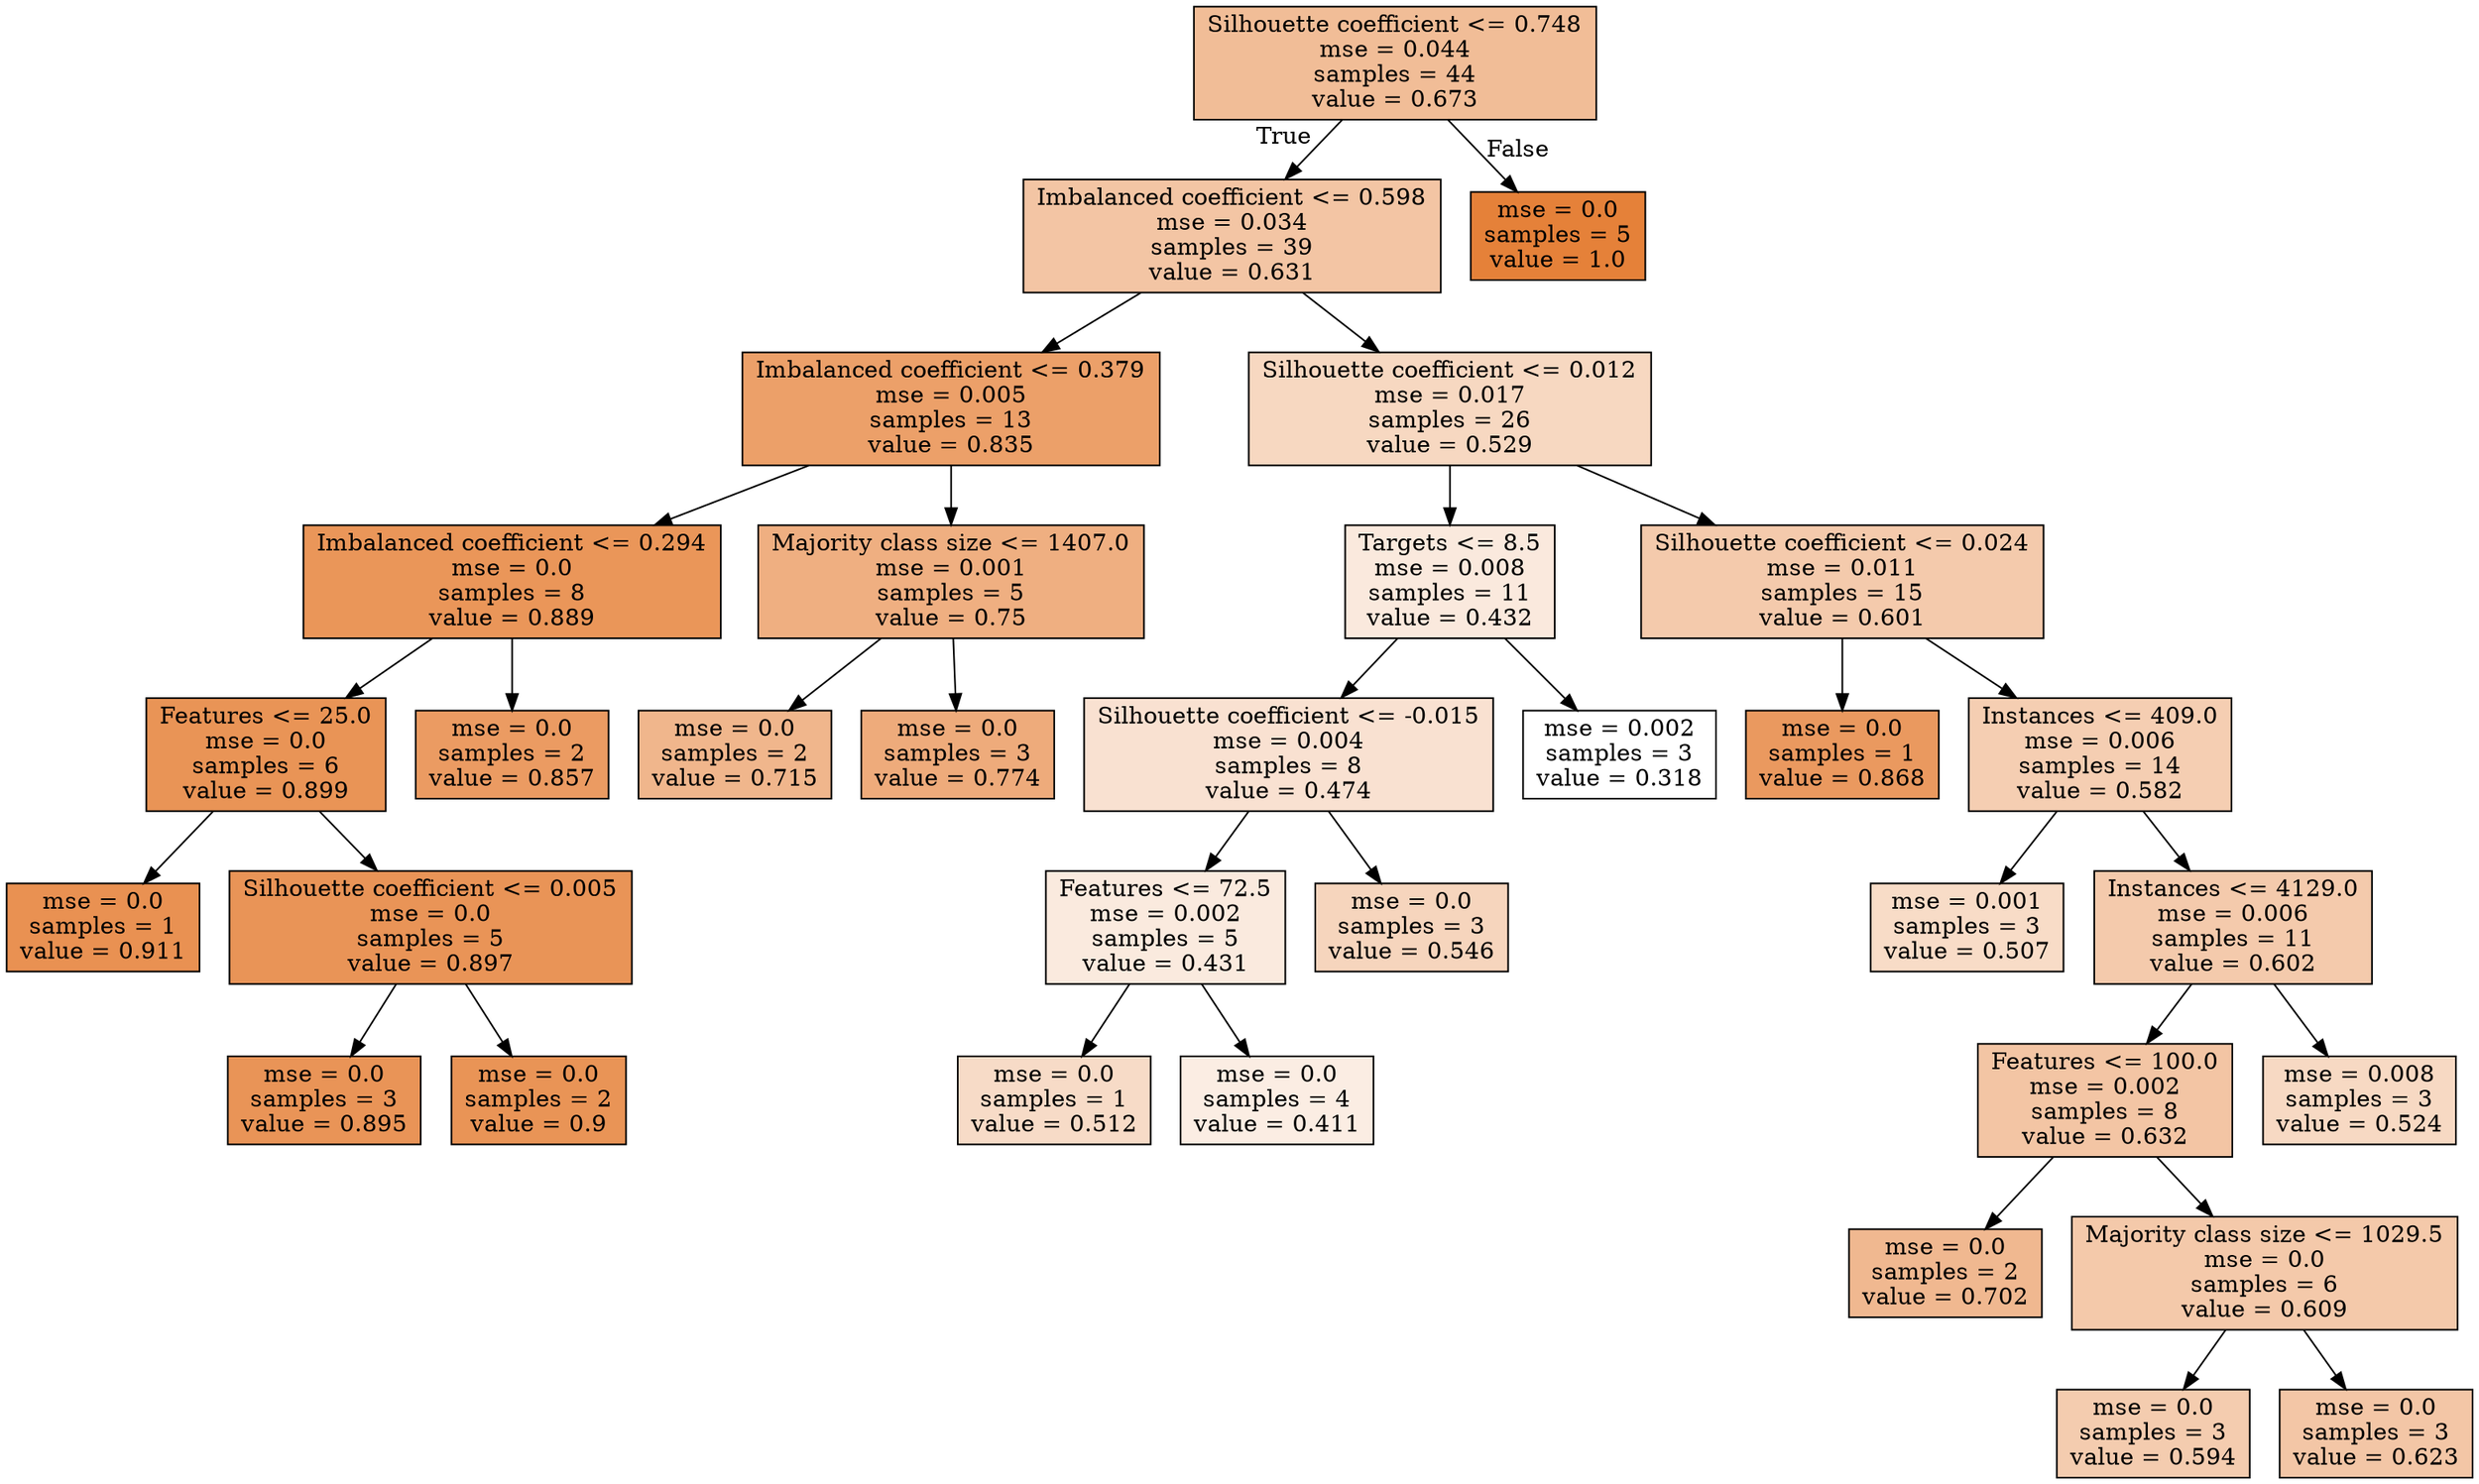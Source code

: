 digraph Tree {
node [shape=box, style="filled", color="black"] ;
0 [label="Silhouette coefficient <= 0.748\nmse = 0.044\nsamples = 44\nvalue = 0.673", fillcolor="#e5813985"] ;
1 [label="Imbalanced coefficient <= 0.598\nmse = 0.034\nsamples = 39\nvalue = 0.631", fillcolor="#e5813975"] ;
0 -> 1 [labeldistance=2.5, labelangle=45, headlabel="True"] ;
2 [label="Imbalanced coefficient <= 0.379\nmse = 0.005\nsamples = 13\nvalue = 0.835", fillcolor="#e58139c1"] ;
1 -> 2 ;
3 [label="Imbalanced coefficient <= 0.294\nmse = 0.0\nsamples = 8\nvalue = 0.889", fillcolor="#e58139d5"] ;
2 -> 3 ;
4 [label="Features <= 25.0\nmse = 0.0\nsamples = 6\nvalue = 0.899", fillcolor="#e58139d9"] ;
3 -> 4 ;
5 [label="mse = 0.0\nsamples = 1\nvalue = 0.911", fillcolor="#e58139de"] ;
4 -> 5 ;
6 [label="Silhouette coefficient <= 0.005\nmse = 0.0\nsamples = 5\nvalue = 0.897", fillcolor="#e58139d8"] ;
4 -> 6 ;
7 [label="mse = 0.0\nsamples = 3\nvalue = 0.895", fillcolor="#e58139d8"] ;
6 -> 7 ;
8 [label="mse = 0.0\nsamples = 2\nvalue = 0.9", fillcolor="#e58139d9"] ;
6 -> 8 ;
9 [label="mse = 0.0\nsamples = 2\nvalue = 0.857", fillcolor="#e58139ca"] ;
3 -> 9 ;
10 [label="Majority class size <= 1407.0\nmse = 0.001\nsamples = 5\nvalue = 0.75", fillcolor="#e58139a2"] ;
2 -> 10 ;
11 [label="mse = 0.0\nsamples = 2\nvalue = 0.715", fillcolor="#e5813994"] ;
10 -> 11 ;
12 [label="mse = 0.0\nsamples = 3\nvalue = 0.774", fillcolor="#e58139aa"] ;
10 -> 12 ;
13 [label="Silhouette coefficient <= 0.012\nmse = 0.017\nsamples = 26\nvalue = 0.529", fillcolor="#e581394f"] ;
1 -> 13 ;
14 [label="Targets <= 8.5\nmse = 0.008\nsamples = 11\nvalue = 0.432", fillcolor="#e581392b"] ;
13 -> 14 ;
15 [label="Silhouette coefficient <= -0.015\nmse = 0.004\nsamples = 8\nvalue = 0.474", fillcolor="#e581393b"] ;
14 -> 15 ;
16 [label="Features <= 72.5\nmse = 0.002\nsamples = 5\nvalue = 0.431", fillcolor="#e581392a"] ;
15 -> 16 ;
17 [label="mse = 0.0\nsamples = 1\nvalue = 0.512", fillcolor="#e5813948"] ;
16 -> 17 ;
18 [label="mse = 0.0\nsamples = 4\nvalue = 0.411", fillcolor="#e5813923"] ;
16 -> 18 ;
19 [label="mse = 0.0\nsamples = 3\nvalue = 0.546", fillcolor="#e5813955"] ;
15 -> 19 ;
20 [label="mse = 0.002\nsamples = 3\nvalue = 0.318", fillcolor="#e5813900"] ;
14 -> 20 ;
21 [label="Silhouette coefficient <= 0.024\nmse = 0.011\nsamples = 15\nvalue = 0.601", fillcolor="#e581396a"] ;
13 -> 21 ;
22 [label="mse = 0.0\nsamples = 1\nvalue = 0.868", fillcolor="#e58139ce"] ;
21 -> 22 ;
23 [label="Instances <= 409.0\nmse = 0.006\nsamples = 14\nvalue = 0.582", fillcolor="#e5813963"] ;
21 -> 23 ;
24 [label="mse = 0.001\nsamples = 3\nvalue = 0.507", fillcolor="#e5813947"] ;
23 -> 24 ;
25 [label="Instances <= 4129.0\nmse = 0.006\nsamples = 11\nvalue = 0.602", fillcolor="#e581396a"] ;
23 -> 25 ;
26 [label="Features <= 100.0\nmse = 0.002\nsamples = 8\nvalue = 0.632", fillcolor="#e5813975"] ;
25 -> 26 ;
27 [label="mse = 0.0\nsamples = 2\nvalue = 0.702", fillcolor="#e581398f"] ;
26 -> 27 ;
28 [label="Majority class size <= 1029.5\nmse = 0.0\nsamples = 6\nvalue = 0.609", fillcolor="#e581396d"] ;
26 -> 28 ;
29 [label="mse = 0.0\nsamples = 3\nvalue = 0.594", fillcolor="#e5813967"] ;
28 -> 29 ;
30 [label="mse = 0.0\nsamples = 3\nvalue = 0.623", fillcolor="#e5813972"] ;
28 -> 30 ;
31 [label="mse = 0.008\nsamples = 3\nvalue = 0.524", fillcolor="#e581394d"] ;
25 -> 31 ;
32 [label="mse = 0.0\nsamples = 5\nvalue = 1.0", fillcolor="#e58139ff"] ;
0 -> 32 [labeldistance=2.5, labelangle=-45, headlabel="False"] ;
}